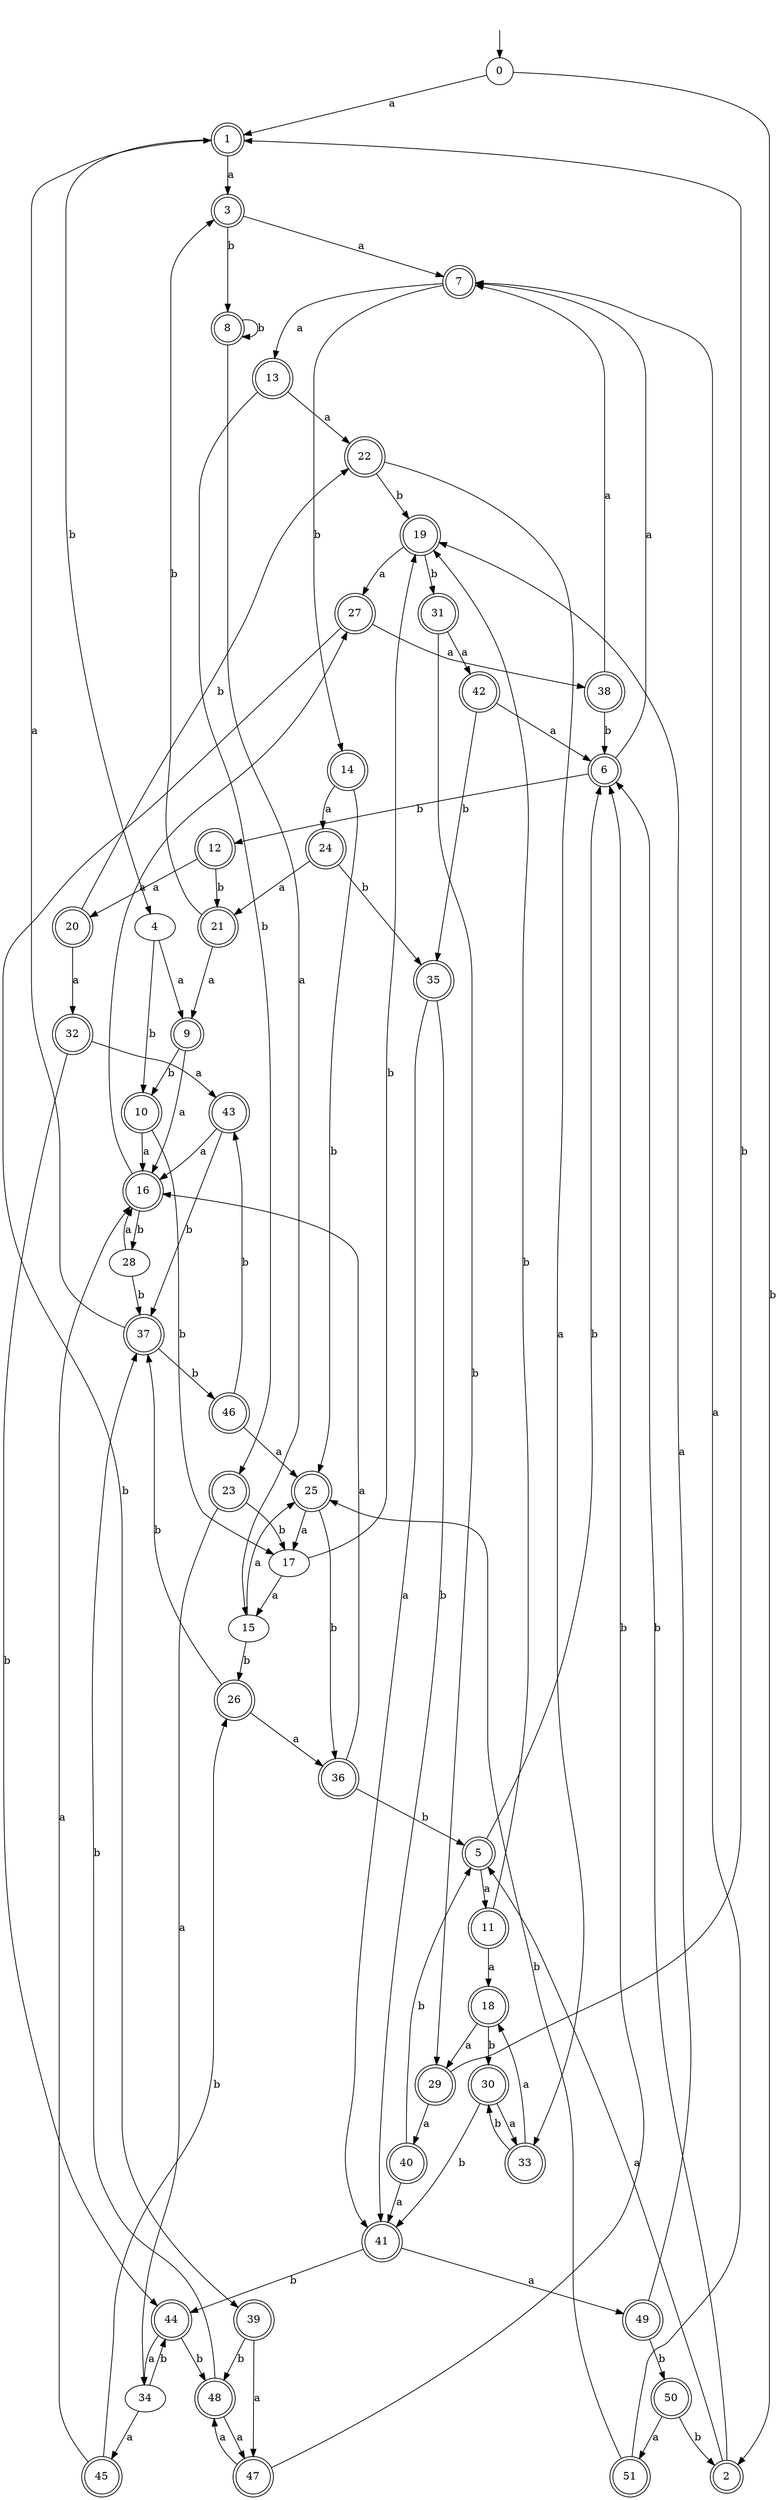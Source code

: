 digraph RandomDFA {
  __start0 [label="", shape=none];
  __start0 -> 0 [label=""];
  0 [shape=circle]
  0 -> 1 [label="a"]
  0 -> 2 [label="b"]
  1 [shape=doublecircle]
  1 -> 3 [label="a"]
  1 -> 4 [label="b"]
  2 [shape=doublecircle]
  2 -> 5 [label="a"]
  2 -> 6 [label="b"]
  3 [shape=doublecircle]
  3 -> 7 [label="a"]
  3 -> 8 [label="b"]
  4
  4 -> 9 [label="a"]
  4 -> 10 [label="b"]
  5 [shape=doublecircle]
  5 -> 11 [label="a"]
  5 -> 6 [label="b"]
  6 [shape=doublecircle]
  6 -> 7 [label="a"]
  6 -> 12 [label="b"]
  7 [shape=doublecircle]
  7 -> 13 [label="a"]
  7 -> 14 [label="b"]
  8 [shape=doublecircle]
  8 -> 15 [label="a"]
  8 -> 8 [label="b"]
  9 [shape=doublecircle]
  9 -> 16 [label="a"]
  9 -> 10 [label="b"]
  10 [shape=doublecircle]
  10 -> 16 [label="a"]
  10 -> 17 [label="b"]
  11 [shape=doublecircle]
  11 -> 18 [label="a"]
  11 -> 19 [label="b"]
  12 [shape=doublecircle]
  12 -> 20 [label="a"]
  12 -> 21 [label="b"]
  13 [shape=doublecircle]
  13 -> 22 [label="a"]
  13 -> 23 [label="b"]
  14 [shape=doublecircle]
  14 -> 24 [label="a"]
  14 -> 25 [label="b"]
  15
  15 -> 25 [label="a"]
  15 -> 26 [label="b"]
  16 [shape=doublecircle]
  16 -> 27 [label="a"]
  16 -> 28 [label="b"]
  17
  17 -> 15 [label="a"]
  17 -> 19 [label="b"]
  18 [shape=doublecircle]
  18 -> 29 [label="a"]
  18 -> 30 [label="b"]
  19 [shape=doublecircle]
  19 -> 27 [label="a"]
  19 -> 31 [label="b"]
  20 [shape=doublecircle]
  20 -> 32 [label="a"]
  20 -> 22 [label="b"]
  21 [shape=doublecircle]
  21 -> 9 [label="a"]
  21 -> 3 [label="b"]
  22 [shape=doublecircle]
  22 -> 33 [label="a"]
  22 -> 19 [label="b"]
  23 [shape=doublecircle]
  23 -> 34 [label="a"]
  23 -> 17 [label="b"]
  24 [shape=doublecircle]
  24 -> 21 [label="a"]
  24 -> 35 [label="b"]
  25 [shape=doublecircle]
  25 -> 17 [label="a"]
  25 -> 36 [label="b"]
  26 [shape=doublecircle]
  26 -> 36 [label="a"]
  26 -> 37 [label="b"]
  27 [shape=doublecircle]
  27 -> 38 [label="a"]
  27 -> 39 [label="b"]
  28
  28 -> 16 [label="a"]
  28 -> 37 [label="b"]
  29 [shape=doublecircle]
  29 -> 40 [label="a"]
  29 -> 1 [label="b"]
  30 [shape=doublecircle]
  30 -> 33 [label="a"]
  30 -> 41 [label="b"]
  31 [shape=doublecircle]
  31 -> 42 [label="a"]
  31 -> 29 [label="b"]
  32 [shape=doublecircle]
  32 -> 43 [label="a"]
  32 -> 44 [label="b"]
  33 [shape=doublecircle]
  33 -> 18 [label="a"]
  33 -> 30 [label="b"]
  34
  34 -> 45 [label="a"]
  34 -> 44 [label="b"]
  35 [shape=doublecircle]
  35 -> 41 [label="a"]
  35 -> 41 [label="b"]
  36 [shape=doublecircle]
  36 -> 16 [label="a"]
  36 -> 5 [label="b"]
  37 [shape=doublecircle]
  37 -> 1 [label="a"]
  37 -> 46 [label="b"]
  38 [shape=doublecircle]
  38 -> 7 [label="a"]
  38 -> 6 [label="b"]
  39 [shape=doublecircle]
  39 -> 47 [label="a"]
  39 -> 48 [label="b"]
  40 [shape=doublecircle]
  40 -> 41 [label="a"]
  40 -> 5 [label="b"]
  41 [shape=doublecircle]
  41 -> 49 [label="a"]
  41 -> 44 [label="b"]
  42 [shape=doublecircle]
  42 -> 6 [label="a"]
  42 -> 35 [label="b"]
  43 [shape=doublecircle]
  43 -> 16 [label="a"]
  43 -> 37 [label="b"]
  44 [shape=doublecircle]
  44 -> 34 [label="a"]
  44 -> 48 [label="b"]
  45 [shape=doublecircle]
  45 -> 16 [label="a"]
  45 -> 26 [label="b"]
  46 [shape=doublecircle]
  46 -> 25 [label="a"]
  46 -> 43 [label="b"]
  47 [shape=doublecircle]
  47 -> 48 [label="a"]
  47 -> 6 [label="b"]
  48 [shape=doublecircle]
  48 -> 47 [label="a"]
  48 -> 37 [label="b"]
  49 [shape=doublecircle]
  49 -> 19 [label="a"]
  49 -> 50 [label="b"]
  50 [shape=doublecircle]
  50 -> 51 [label="a"]
  50 -> 2 [label="b"]
  51 [shape=doublecircle]
  51 -> 7 [label="a"]
  51 -> 25 [label="b"]
}
